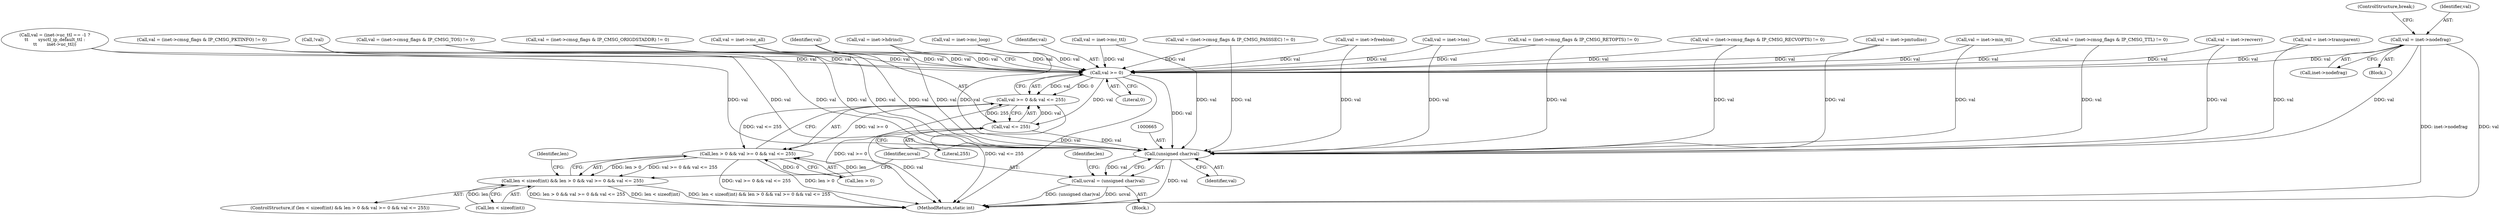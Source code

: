 digraph "0_linux_f6d8bd051c391c1c0458a30b2a7abcd939329259_25@pointer" {
"1000328" [label="(Call,val = inet->nodefrag)"];
"1000654" [label="(Call,val >= 0)"];
"1000653" [label="(Call,val >= 0 && val <= 255)"];
"1000649" [label="(Call,len > 0 && val >= 0 && val <= 255)"];
"1000644" [label="(Call,len < sizeof(int) && len > 0 && val >= 0 && val <= 255)"];
"1000657" [label="(Call,val <= 255)"];
"1000664" [label="(Call,(unsigned char)val)"];
"1000662" [label="(Call,ucval = (unsigned char)val)"];
"1000668" [label="(Identifier,len)"];
"1000244" [label="(Call,val = (inet->cmsg_flags & IP_CMSG_TOS) != 0)"];
"1000654" [label="(Call,val >= 0)"];
"1000321" [label="(Call,val = inet->hdrincl)"];
"1000706" [label="(MethodReturn,static int)"];
"1000656" [label="(Literal,0)"];
"1000330" [label="(Call,inet->nodefrag)"];
"1000660" [label="(Block,)"];
"1000622" [label="(Call,val = inet->transparent)"];
"1000266" [label="(Call,val = (inet->cmsg_flags & IP_CMSG_RETOPTS) != 0)"];
"1000650" [label="(Call,len > 0)"];
"1000233" [label="(Call,val = (inet->cmsg_flags & IP_CMSG_TTL) != 0)"];
"1000658" [label="(Identifier,val)"];
"1000657" [label="(Call,val <= 255)"];
"1000645" [label="(Call,len < sizeof(int))"];
"1000655" [label="(Identifier,val)"];
"1000222" [label="(Call,val = (inet->cmsg_flags & IP_CMSG_PKTINFO) != 0)"];
"1000378" [label="(Call,val = inet->mc_ttl)"];
"1000629" [label="(Call,val = inet->min_ttl)"];
"1000371" [label="(Call,val = inet->recverr)"];
"1000663" [label="(Identifier,ucval)"];
"1000644" [label="(Call,len < sizeof(int) && len > 0 && val >= 0 && val <= 255)"];
"1000643" [label="(ControlStructure,if (len < sizeof(int) && len > 0 && val >= 0 && val <= 255))"];
"1000659" [label="(Literal,255)"];
"1000333" [label="(ControlStructure,break;)"];
"1000329" [label="(Identifier,val)"];
"1000306" [label="(Call,val = (inet->uc_ttl == -1 ?\n\t\t       sysctl_ip_default_ttl :\n\t\t       inet->uc_ttl))"];
"1000662" [label="(Call,ucval = (unsigned char)val)"];
"1000328" [label="(Call,val = inet->nodefrag)"];
"1000690" [label="(Identifier,len)"];
"1000653" [label="(Call,val >= 0 && val <= 255)"];
"1000148" [label="(Block,)"];
"1000288" [label="(Call,val = (inet->cmsg_flags & IP_CMSG_ORIGDSTADDR) != 0)"];
"1000664" [label="(Call,(unsigned char)val)"];
"1000255" [label="(Call,val = (inet->cmsg_flags & IP_CMSG_RECVOPTS) != 0)"];
"1000277" [label="(Call,val = (inet->cmsg_flags & IP_CMSG_PASSSEC) != 0)"];
"1000506" [label="(Call,val = inet->mc_all)"];
"1000615" [label="(Call,val = inet->freebind)"];
"1000335" [label="(Call,val = inet->pmtudisc)"];
"1000299" [label="(Call,val = inet->tos)"];
"1000361" [label="(Call,!val)"];
"1000666" [label="(Identifier,val)"];
"1000385" [label="(Call,val = inet->mc_loop)"];
"1000649" [label="(Call,len > 0 && val >= 0 && val <= 255)"];
"1000328" -> "1000148"  [label="AST: "];
"1000328" -> "1000330"  [label="CFG: "];
"1000329" -> "1000328"  [label="AST: "];
"1000330" -> "1000328"  [label="AST: "];
"1000333" -> "1000328"  [label="CFG: "];
"1000328" -> "1000706"  [label="DDG: val"];
"1000328" -> "1000706"  [label="DDG: inet->nodefrag"];
"1000328" -> "1000654"  [label="DDG: val"];
"1000328" -> "1000664"  [label="DDG: val"];
"1000654" -> "1000653"  [label="AST: "];
"1000654" -> "1000656"  [label="CFG: "];
"1000655" -> "1000654"  [label="AST: "];
"1000656" -> "1000654"  [label="AST: "];
"1000658" -> "1000654"  [label="CFG: "];
"1000653" -> "1000654"  [label="CFG: "];
"1000654" -> "1000706"  [label="DDG: val"];
"1000654" -> "1000653"  [label="DDG: val"];
"1000654" -> "1000653"  [label="DDG: 0"];
"1000629" -> "1000654"  [label="DDG: val"];
"1000222" -> "1000654"  [label="DDG: val"];
"1000506" -> "1000654"  [label="DDG: val"];
"1000378" -> "1000654"  [label="DDG: val"];
"1000277" -> "1000654"  [label="DDG: val"];
"1000299" -> "1000654"  [label="DDG: val"];
"1000321" -> "1000654"  [label="DDG: val"];
"1000385" -> "1000654"  [label="DDG: val"];
"1000622" -> "1000654"  [label="DDG: val"];
"1000335" -> "1000654"  [label="DDG: val"];
"1000306" -> "1000654"  [label="DDG: val"];
"1000615" -> "1000654"  [label="DDG: val"];
"1000288" -> "1000654"  [label="DDG: val"];
"1000266" -> "1000654"  [label="DDG: val"];
"1000233" -> "1000654"  [label="DDG: val"];
"1000361" -> "1000654"  [label="DDG: val"];
"1000371" -> "1000654"  [label="DDG: val"];
"1000244" -> "1000654"  [label="DDG: val"];
"1000255" -> "1000654"  [label="DDG: val"];
"1000654" -> "1000657"  [label="DDG: val"];
"1000654" -> "1000664"  [label="DDG: val"];
"1000653" -> "1000649"  [label="AST: "];
"1000653" -> "1000657"  [label="CFG: "];
"1000657" -> "1000653"  [label="AST: "];
"1000649" -> "1000653"  [label="CFG: "];
"1000653" -> "1000706"  [label="DDG: val <= 255"];
"1000653" -> "1000706"  [label="DDG: val >= 0"];
"1000653" -> "1000649"  [label="DDG: val >= 0"];
"1000653" -> "1000649"  [label="DDG: val <= 255"];
"1000657" -> "1000653"  [label="DDG: val"];
"1000657" -> "1000653"  [label="DDG: 255"];
"1000649" -> "1000644"  [label="AST: "];
"1000649" -> "1000650"  [label="CFG: "];
"1000650" -> "1000649"  [label="AST: "];
"1000644" -> "1000649"  [label="CFG: "];
"1000649" -> "1000706"  [label="DDG: len > 0"];
"1000649" -> "1000706"  [label="DDG: val >= 0 && val <= 255"];
"1000649" -> "1000644"  [label="DDG: len > 0"];
"1000649" -> "1000644"  [label="DDG: val >= 0 && val <= 255"];
"1000650" -> "1000649"  [label="DDG: len"];
"1000650" -> "1000649"  [label="DDG: 0"];
"1000644" -> "1000643"  [label="AST: "];
"1000644" -> "1000645"  [label="CFG: "];
"1000645" -> "1000644"  [label="AST: "];
"1000663" -> "1000644"  [label="CFG: "];
"1000690" -> "1000644"  [label="CFG: "];
"1000644" -> "1000706"  [label="DDG: len < sizeof(int) && len > 0 && val >= 0 && val <= 255"];
"1000644" -> "1000706"  [label="DDG: len > 0 && val >= 0 && val <= 255"];
"1000644" -> "1000706"  [label="DDG: len < sizeof(int)"];
"1000645" -> "1000644"  [label="DDG: len"];
"1000657" -> "1000659"  [label="CFG: "];
"1000658" -> "1000657"  [label="AST: "];
"1000659" -> "1000657"  [label="AST: "];
"1000657" -> "1000706"  [label="DDG: val"];
"1000657" -> "1000664"  [label="DDG: val"];
"1000664" -> "1000662"  [label="AST: "];
"1000664" -> "1000666"  [label="CFG: "];
"1000665" -> "1000664"  [label="AST: "];
"1000666" -> "1000664"  [label="AST: "];
"1000662" -> "1000664"  [label="CFG: "];
"1000664" -> "1000706"  [label="DDG: val"];
"1000664" -> "1000662"  [label="DDG: val"];
"1000629" -> "1000664"  [label="DDG: val"];
"1000506" -> "1000664"  [label="DDG: val"];
"1000378" -> "1000664"  [label="DDG: val"];
"1000299" -> "1000664"  [label="DDG: val"];
"1000321" -> "1000664"  [label="DDG: val"];
"1000385" -> "1000664"  [label="DDG: val"];
"1000622" -> "1000664"  [label="DDG: val"];
"1000335" -> "1000664"  [label="DDG: val"];
"1000222" -> "1000664"  [label="DDG: val"];
"1000306" -> "1000664"  [label="DDG: val"];
"1000615" -> "1000664"  [label="DDG: val"];
"1000288" -> "1000664"  [label="DDG: val"];
"1000266" -> "1000664"  [label="DDG: val"];
"1000277" -> "1000664"  [label="DDG: val"];
"1000233" -> "1000664"  [label="DDG: val"];
"1000361" -> "1000664"  [label="DDG: val"];
"1000371" -> "1000664"  [label="DDG: val"];
"1000244" -> "1000664"  [label="DDG: val"];
"1000255" -> "1000664"  [label="DDG: val"];
"1000662" -> "1000660"  [label="AST: "];
"1000663" -> "1000662"  [label="AST: "];
"1000668" -> "1000662"  [label="CFG: "];
"1000662" -> "1000706"  [label="DDG: ucval"];
"1000662" -> "1000706"  [label="DDG: (unsigned char)val"];
}

